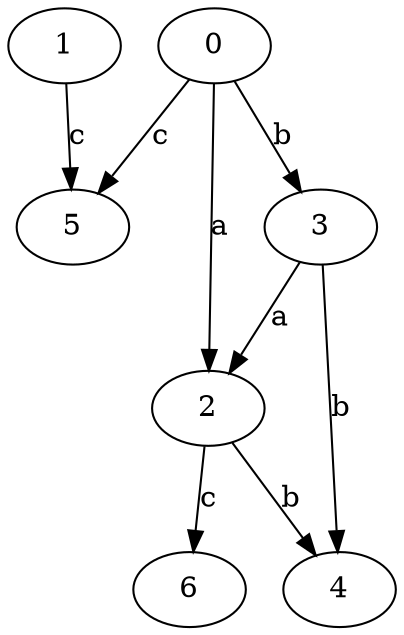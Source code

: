 strict digraph  {
1;
2;
3;
4;
5;
6;
0;
1 -> 5  [label=c];
2 -> 4  [label=b];
2 -> 6  [label=c];
3 -> 2  [label=a];
3 -> 4  [label=b];
0 -> 2  [label=a];
0 -> 3  [label=b];
0 -> 5  [label=c];
}
